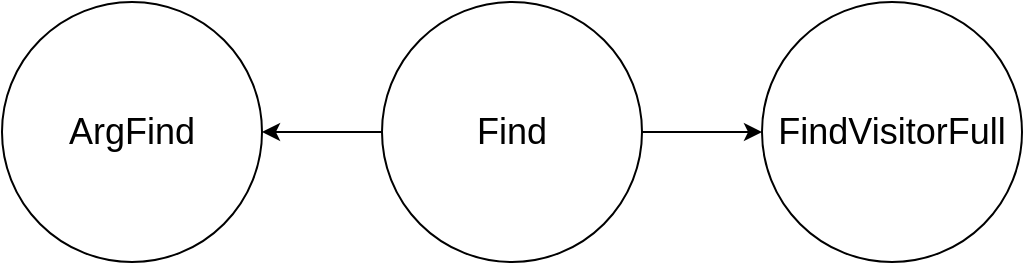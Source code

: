 <mxfile version="14.1.1" type="device"><diagram id="_7S7Ck0p8HkU3YPDifxH" name="Page-1"><mxGraphModel dx="1060" dy="477" grid="1" gridSize="10" guides="1" tooltips="1" connect="1" arrows="1" fold="1" page="1" pageScale="1" pageWidth="827" pageHeight="1169" math="0" shadow="0"><root><mxCell id="0"/><mxCell id="1" parent="0"/><mxCell id="A4QXEwWaHxuT0ZfU-rL_-5" style="edgeStyle=orthogonalEdgeStyle;rounded=0;orthogonalLoop=1;jettySize=auto;html=1;entryX=0;entryY=0.5;entryDx=0;entryDy=0;" edge="1" parent="1" source="A4QXEwWaHxuT0ZfU-rL_-1" target="A4QXEwWaHxuT0ZfU-rL_-3"><mxGeometry relative="1" as="geometry"/></mxCell><mxCell id="A4QXEwWaHxuT0ZfU-rL_-6" style="edgeStyle=orthogonalEdgeStyle;rounded=0;orthogonalLoop=1;jettySize=auto;html=1;entryX=1;entryY=0.5;entryDx=0;entryDy=0;" edge="1" parent="1" source="A4QXEwWaHxuT0ZfU-rL_-1" target="A4QXEwWaHxuT0ZfU-rL_-2"><mxGeometry relative="1" as="geometry"/></mxCell><mxCell id="A4QXEwWaHxuT0ZfU-rL_-1" value="&lt;font style=&quot;font-size: 18px&quot;&gt;Find&lt;/font&gt;" style="ellipse;whiteSpace=wrap;html=1;aspect=fixed;" vertex="1" parent="1"><mxGeometry x="340" y="110" width="130" height="130" as="geometry"/></mxCell><mxCell id="A4QXEwWaHxuT0ZfU-rL_-2" value="&lt;font style=&quot;font-size: 18px&quot;&gt;ArgFind&lt;/font&gt;" style="ellipse;whiteSpace=wrap;html=1;aspect=fixed;fontSize=16;" vertex="1" parent="1"><mxGeometry x="150" y="110" width="130" height="130" as="geometry"/></mxCell><mxCell id="A4QXEwWaHxuT0ZfU-rL_-3" value="&lt;font style=&quot;font-size: 18px&quot;&gt;FindVisitorFull&lt;/font&gt;" style="ellipse;whiteSpace=wrap;html=1;aspect=fixed;fontSize=16;" vertex="1" parent="1"><mxGeometry x="530" y="110" width="130" height="130" as="geometry"/></mxCell></root></mxGraphModel></diagram></mxfile>